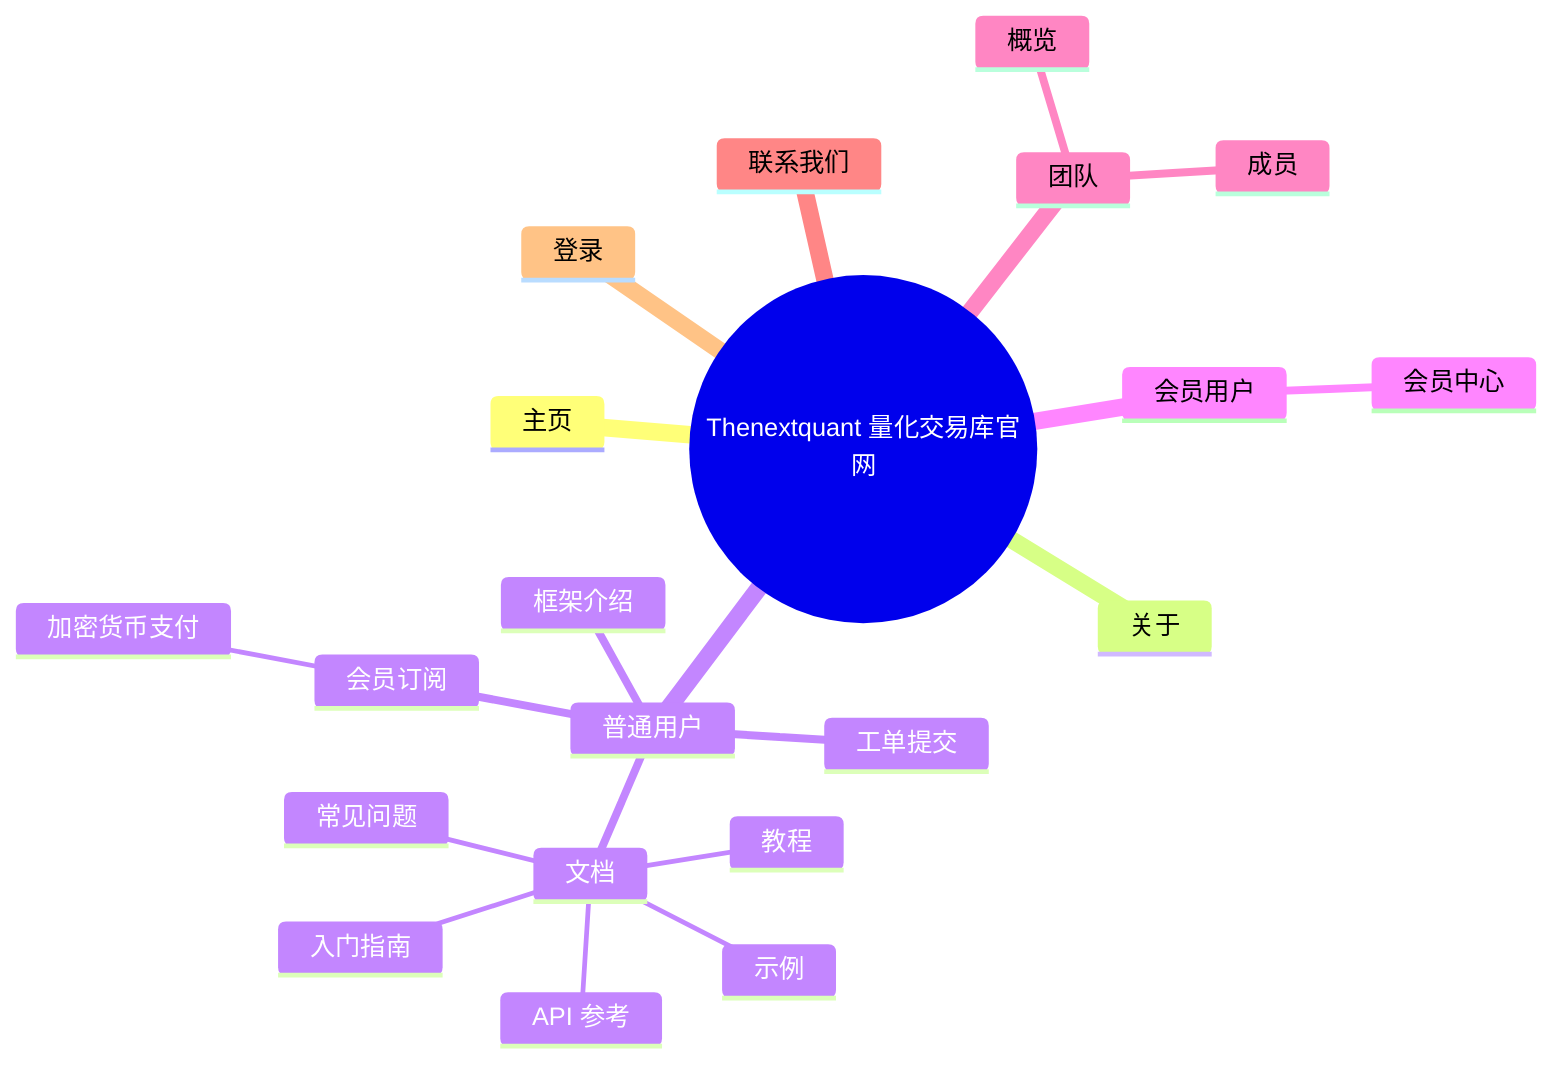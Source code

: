mindmap
  root((Thenextquant 量化交易库官网))
    主页
    关于
    普通用户
      框架介绍
      文档
        入门指南
        API 参考
        教程
        示例
        常见问题
      工单提交  
      会员订阅
        加密货币支付
    会员用户
      会员中心
    团队
      概览
      成员   
    联系我们
    登录